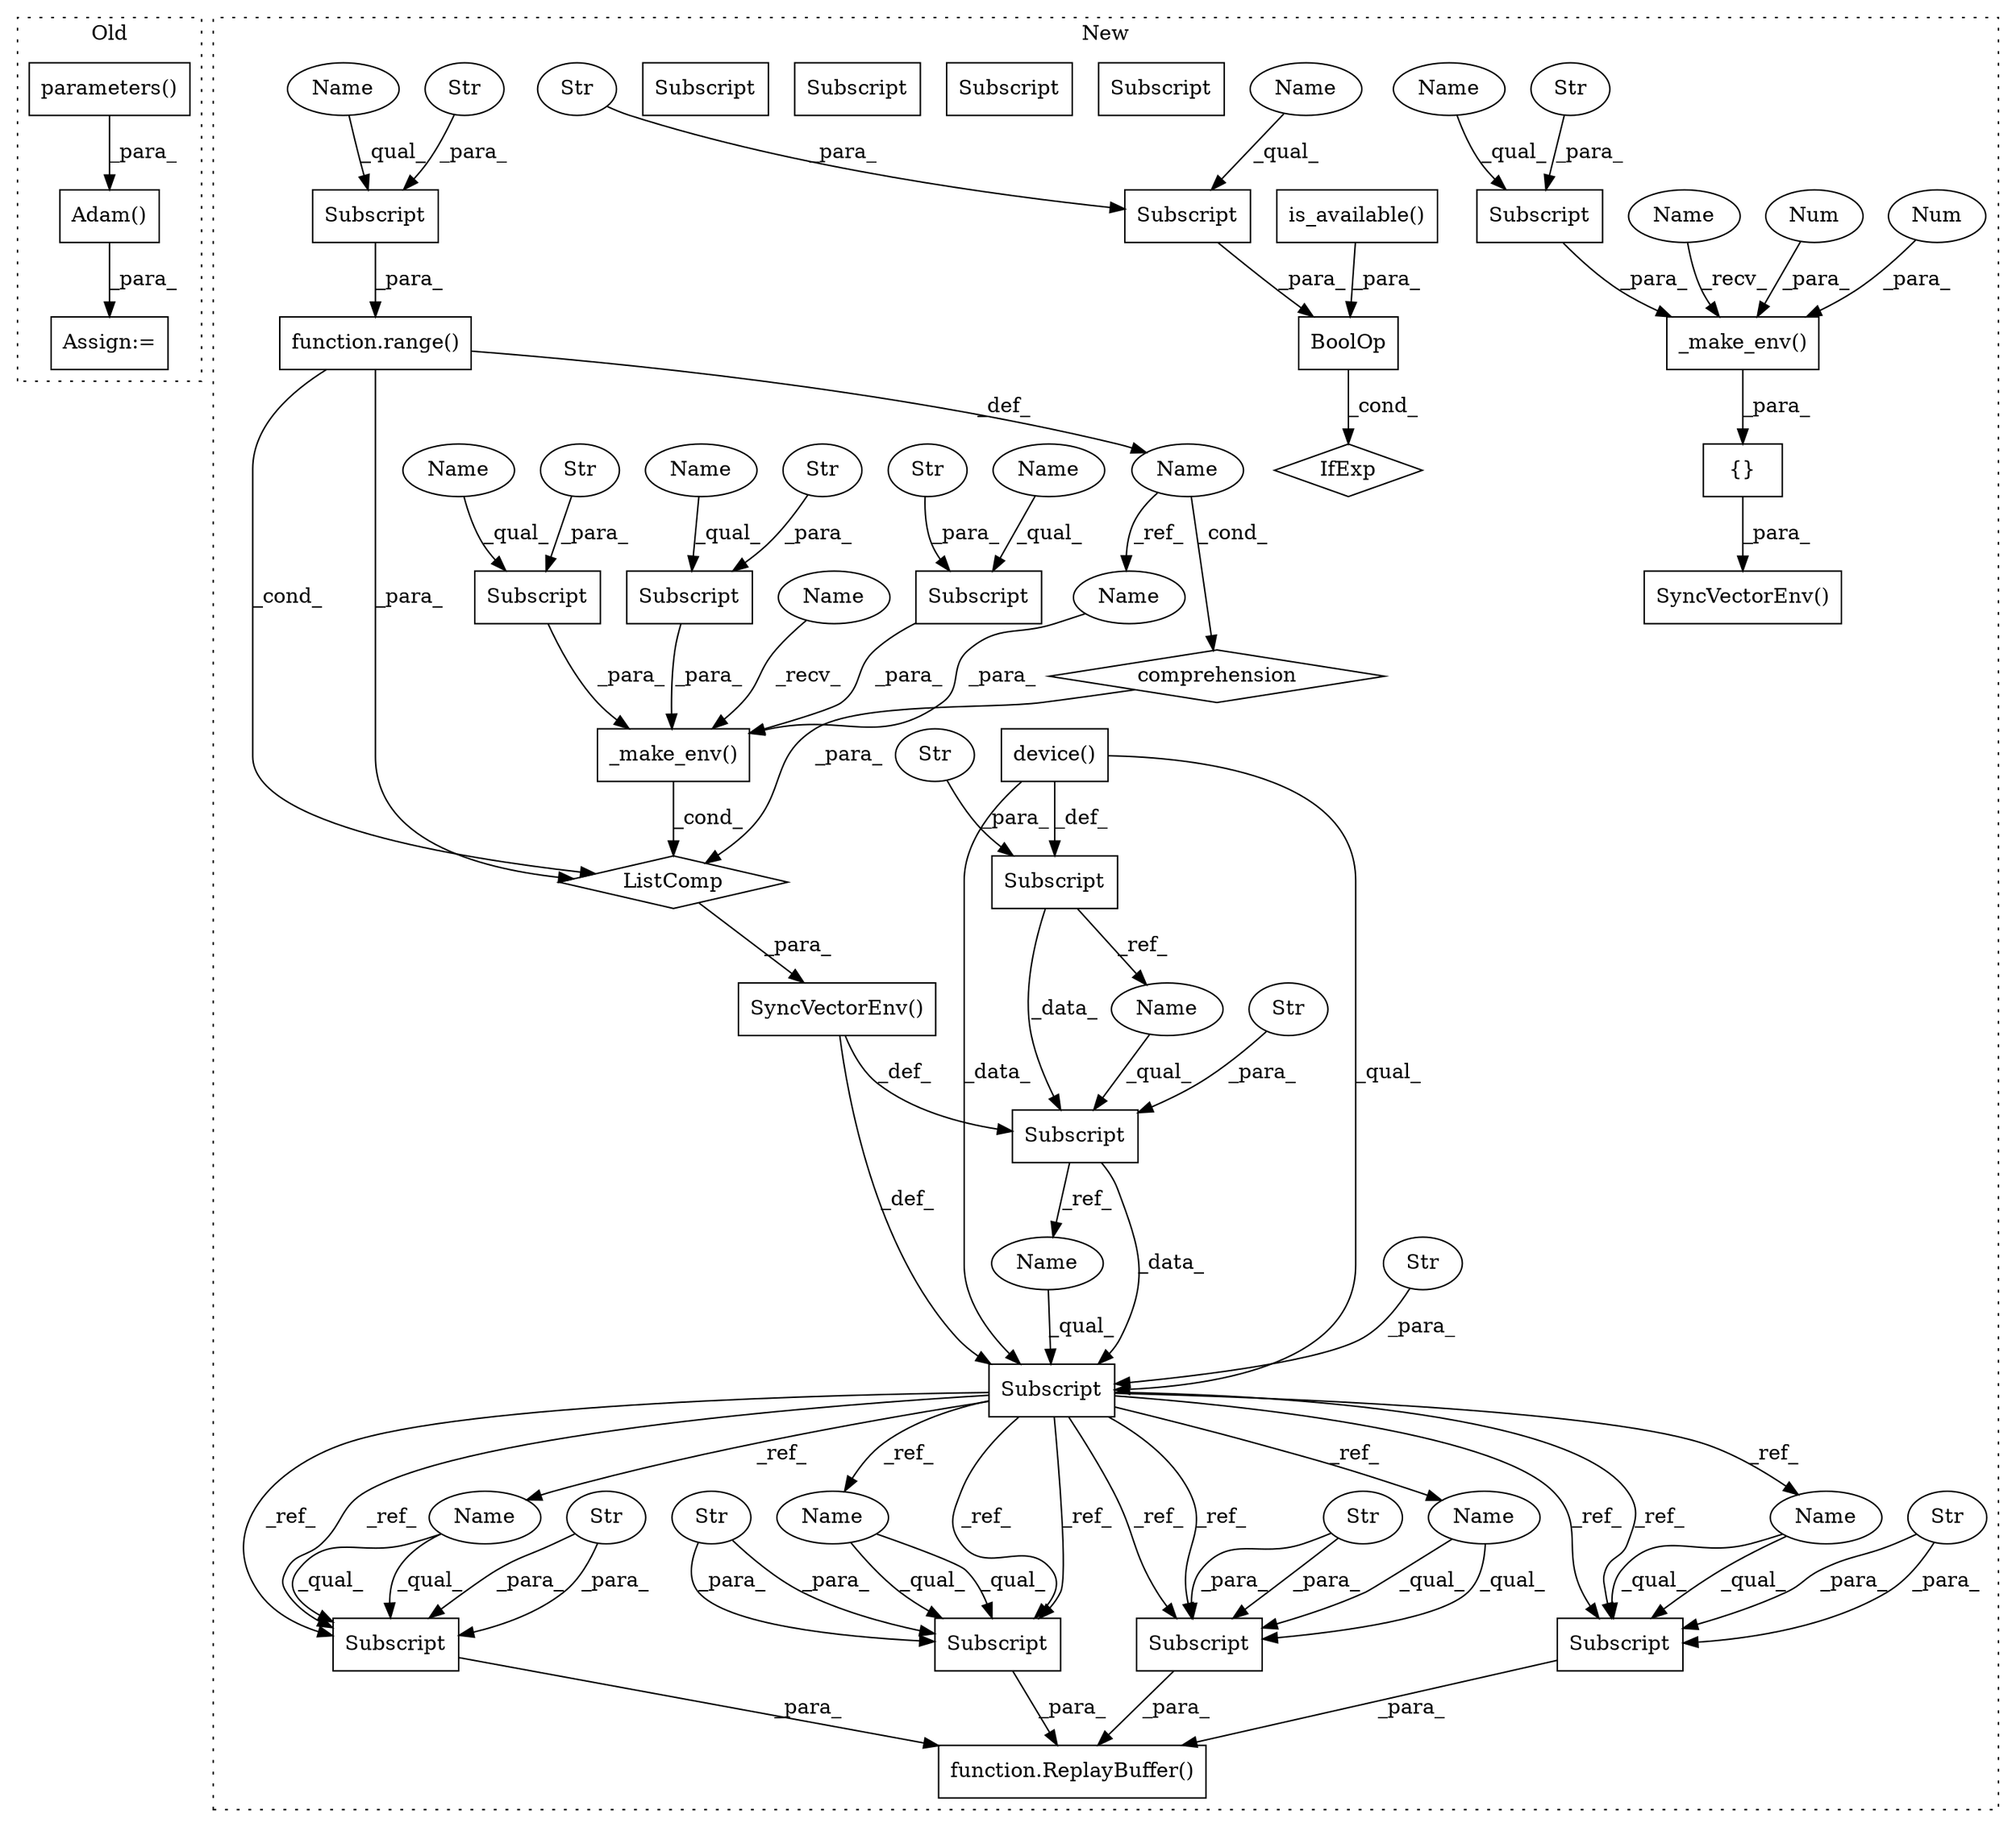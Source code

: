 digraph G {
subgraph cluster0 {
1 [label="Adam()" a="75" s="10652,10700" l="24,24" shape="box"];
4 [label="parameters()" a="75" s="10676" l="24" shape="box"];
45 [label="Assign:=" a="68" s="10649" l="3" shape="box"];
label = "Old";
style="dotted";
}
subgraph cluster1 {
2 [label="is_available()" a="75" s="7227" l="25" shape="box"];
3 [label="IfExp" a="51" s="7223,7271" l="4,6" shape="diamond"];
5 [label="BoolOp" a="72" s="7227" l="44" shape="box"];
6 [label="Subscript" a="63" s="7257,0" l="14,0" shape="box"];
7 [label="Subscript" a="63" s="7578,0" l="16,0" shape="box"];
8 [label="Str" a="66" s="7585" l="8" shape="ellipse"];
9 [label="Subscript" a="63" s="7412,0" l="23,0" shape="box"];
10 [label="Str" a="66" s="7419" l="15" shape="ellipse"];
11 [label="Subscript" a="63" s="7393,0" l="14,0" shape="box"];
12 [label="Str" a="66" s="7264" l="6" shape="ellipse"];
13 [label="Subscript" a="63" s="7375,0" l="16,0" shape="box"];
14 [label="Str" a="66" s="7382" l="8" shape="ellipse"];
15 [label="Subscript" a="63" s="7469,0" l="18,0" shape="box"];
16 [label="Str" a="66" s="7400" l="6" shape="ellipse"];
17 [label="Str" a="66" s="7476" l="10" shape="ellipse"];
18 [label="function.range()" a="75" s="7463,7487" l="6,1" shape="box"];
19 [label="SyncVectorEnv()" a="75" s="7304,7502" l="38,10" shape="box"];
20 [label="Subscript" a="63" s="7620,0" l="44,0" shape="box"];
21 [label="Str" a="66" s="7632" l="31" shape="ellipse"];
22 [label="Subscript" a="63" s="7710,0" l="39,0" shape="box"];
23 [label="Str" a="66" s="7722" l="26" shape="ellipse"];
24 [label="Subscript" a="63" s="7180,0" l="21,0" shape="box"];
25 [label="Str" a="66" s="7192" l="8" shape="ellipse"];
26 [label="Subscript" a="63" s="7982,0" l="21,0" shape="box"];
27 [label="Str" a="66" s="7994" l="8" shape="ellipse"];
28 [label="Subscript" a="63" s="7929,0" l="39,0" shape="box"];
29 [label="Str" a="66" s="7941" l="26" shape="ellipse"];
30 [label="Subscript" a="63" s="7831,0" l="26,0" shape="box"];
31 [label="Str" a="66" s="7843" l="13" shape="ellipse"];
32 [label="Subscript" a="63" s="7871,0" l="44,0" shape="box"];
33 [label="Str" a="66" s="7883" l="31" shape="ellipse"];
34 [label="function.ReplayBuffer()" a="75" s="7805,8003" l="26,141" shape="box"];
35 [label="_make_env()" a="75" s="7563,7607" l="15,1" shape="box"];
36 [label="SyncVectorEnv()" a="75" s="7537,7609" l="25,1" shape="box"];
37 [label="{}" a="59" s="7562,7608" l="1,0" shape="box"];
38 [label="_make_env()" a="75" s="7360,7435" l="15,2" shape="box"];
39 [label="Name" a="87" s="7458" l="1" shape="ellipse"];
40 [label="comprehension" a="45" s="7454" l="3" shape="diamond"];
41 [label="ListComp" a="106" s="7342" l="160" shape="diamond"];
42 [label="device()" a="75" s="7204,7282" l="13,1" shape="box"];
43 [label="Num" a="76" s="7596" l="1" shape="ellipse"];
44 [label="Num" a="76" s="7599" l="1" shape="ellipse"];
46 [label="Name" a="87" s="7360" l="4" shape="ellipse"];
47 [label="Name" a="87" s="7563" l="4" shape="ellipse"];
48 [label="Name" a="87" s="7469" l="6" shape="ellipse"];
49 [label="Name" a="87" s="7257" l="6" shape="ellipse"];
50 [label="Name" a="87" s="7375" l="6" shape="ellipse"];
51 [label="Name" a="87" s="7578" l="6" shape="ellipse"];
52 [label="Name" a="87" s="7393" l="6" shape="ellipse"];
53 [label="Name" a="87" s="7412" l="6" shape="ellipse"];
54 [label="Name" a="87" s="7982" l="11" shape="ellipse"];
55 [label="Name" a="87" s="7831" l="11" shape="ellipse"];
56 [label="Subscript" a="63" s="7871,0" l="44,0" shape="box"];
57 [label="Subscript" a="63" s="7982,0" l="21,0" shape="box"];
58 [label="Name" a="87" s="7871" l="11" shape="ellipse"];
59 [label="Subscript" a="63" s="7929,0" l="39,0" shape="box"];
60 [label="Name" a="87" s="7929" l="11" shape="ellipse"];
61 [label="Subscript" a="63" s="7831,0" l="26,0" shape="box"];
62 [label="Name" a="87" s="7620" l="11" shape="ellipse"];
63 [label="Name" a="87" s="7409" l="1" shape="ellipse"];
64 [label="Name" a="87" s="7710" l="11" shape="ellipse"];
label = "New";
style="dotted";
}
1 -> 45 [label="_para_"];
2 -> 5 [label="_para_"];
4 -> 1 [label="_para_"];
5 -> 3 [label="_cond_"];
6 -> 5 [label="_para_"];
7 -> 35 [label="_para_"];
8 -> 7 [label="_para_"];
9 -> 38 [label="_para_"];
10 -> 9 [label="_para_"];
11 -> 38 [label="_para_"];
12 -> 6 [label="_para_"];
13 -> 38 [label="_para_"];
14 -> 13 [label="_para_"];
15 -> 18 [label="_para_"];
16 -> 11 [label="_para_"];
17 -> 15 [label="_para_"];
18 -> 39 [label="_def_"];
18 -> 41 [label="_para_"];
18 -> 41 [label="_cond_"];
19 -> 20 [label="_def_"];
19 -> 22 [label="_def_"];
20 -> 64 [label="_ref_"];
20 -> 22 [label="_data_"];
21 -> 20 [label="_para_"];
22 -> 61 [label="_ref_"];
22 -> 54 [label="_ref_"];
22 -> 60 [label="_ref_"];
22 -> 55 [label="_ref_"];
22 -> 57 [label="_ref_"];
22 -> 61 [label="_ref_"];
22 -> 59 [label="_ref_"];
22 -> 56 [label="_ref_"];
22 -> 58 [label="_ref_"];
22 -> 56 [label="_ref_"];
22 -> 59 [label="_ref_"];
22 -> 57 [label="_ref_"];
23 -> 22 [label="_para_"];
24 -> 20 [label="_data_"];
24 -> 62 [label="_ref_"];
25 -> 24 [label="_para_"];
27 -> 57 [label="_para_"];
27 -> 57 [label="_para_"];
29 -> 59 [label="_para_"];
29 -> 59 [label="_para_"];
31 -> 61 [label="_para_"];
31 -> 61 [label="_para_"];
33 -> 56 [label="_para_"];
33 -> 56 [label="_para_"];
35 -> 37 [label="_para_"];
37 -> 36 [label="_para_"];
38 -> 41 [label="_cond_"];
39 -> 40 [label="_cond_"];
39 -> 63 [label="_ref_"];
40 -> 41 [label="_para_"];
41 -> 19 [label="_para_"];
42 -> 22 [label="_data_"];
42 -> 24 [label="_def_"];
42 -> 22 [label="_qual_"];
43 -> 35 [label="_para_"];
44 -> 35 [label="_para_"];
46 -> 38 [label="_recv_"];
47 -> 35 [label="_recv_"];
48 -> 15 [label="_qual_"];
49 -> 6 [label="_qual_"];
50 -> 13 [label="_qual_"];
51 -> 7 [label="_qual_"];
52 -> 11 [label="_qual_"];
53 -> 9 [label="_qual_"];
54 -> 57 [label="_qual_"];
54 -> 57 [label="_qual_"];
55 -> 61 [label="_qual_"];
55 -> 61 [label="_qual_"];
56 -> 34 [label="_para_"];
57 -> 34 [label="_para_"];
58 -> 56 [label="_qual_"];
58 -> 56 [label="_qual_"];
59 -> 34 [label="_para_"];
60 -> 59 [label="_qual_"];
60 -> 59 [label="_qual_"];
61 -> 34 [label="_para_"];
62 -> 20 [label="_qual_"];
63 -> 38 [label="_para_"];
64 -> 22 [label="_qual_"];
}